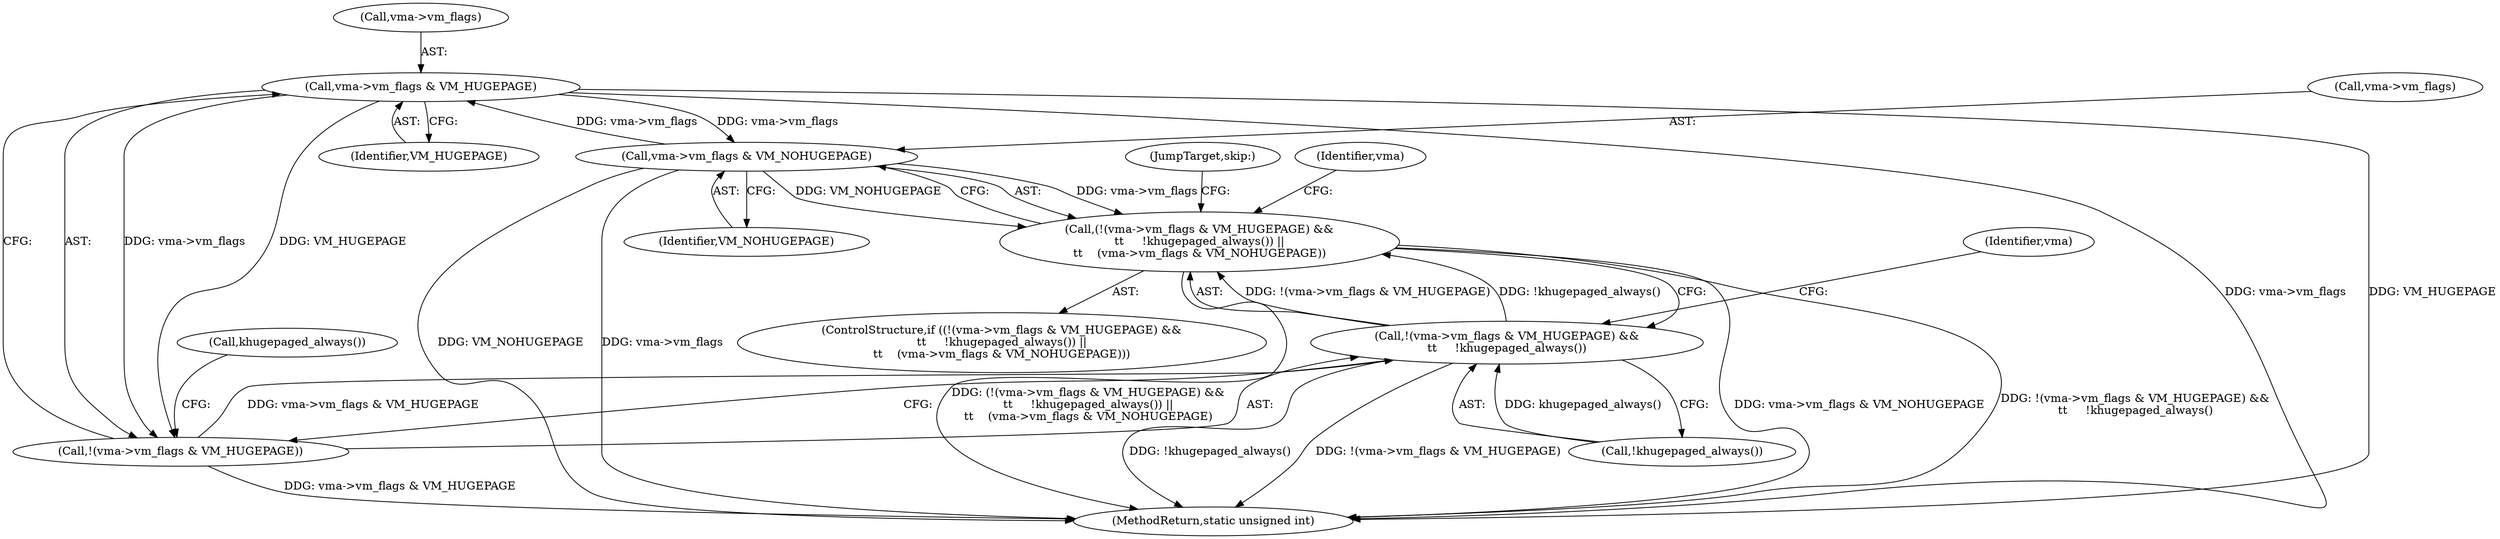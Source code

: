 digraph "0_linux_78f11a255749d09025f54d4e2df4fbcb031530e2_2@pointer" {
"1000199" [label="(Call,vma->vm_flags & VM_HUGEPAGE)"];
"1000206" [label="(Call,vma->vm_flags & VM_NOHUGEPAGE)"];
"1000199" [label="(Call,vma->vm_flags & VM_HUGEPAGE)"];
"1000198" [label="(Call,!(vma->vm_flags & VM_HUGEPAGE))"];
"1000197" [label="(Call,!(vma->vm_flags & VM_HUGEPAGE) &&\n\t\t     !khugepaged_always())"];
"1000196" [label="(Call,(!(vma->vm_flags & VM_HUGEPAGE) &&\n\t\t     !khugepaged_always()) ||\n\t\t    (vma->vm_flags & VM_NOHUGEPAGE))"];
"1000391" [label="(MethodReturn,static unsigned int)"];
"1000203" [label="(Identifier,VM_HUGEPAGE)"];
"1000220" [label="(Identifier,vma)"];
"1000198" [label="(Call,!(vma->vm_flags & VM_HUGEPAGE))"];
"1000207" [label="(Call,vma->vm_flags)"];
"1000200" [label="(Call,vma->vm_flags)"];
"1000197" [label="(Call,!(vma->vm_flags & VM_HUGEPAGE) &&\n\t\t     !khugepaged_always())"];
"1000204" [label="(Call,!khugepaged_always())"];
"1000199" [label="(Call,vma->vm_flags & VM_HUGEPAGE)"];
"1000205" [label="(Call,khugepaged_always())"];
"1000208" [label="(Identifier,vma)"];
"1000195" [label="(ControlStructure,if ((!(vma->vm_flags & VM_HUGEPAGE) &&\n\t\t     !khugepaged_always()) ||\n\t\t    (vma->vm_flags & VM_NOHUGEPAGE)))"];
"1000210" [label="(Identifier,VM_NOHUGEPAGE)"];
"1000212" [label="(JumpTarget,skip:)"];
"1000206" [label="(Call,vma->vm_flags & VM_NOHUGEPAGE)"];
"1000196" [label="(Call,(!(vma->vm_flags & VM_HUGEPAGE) &&\n\t\t     !khugepaged_always()) ||\n\t\t    (vma->vm_flags & VM_NOHUGEPAGE))"];
"1000199" -> "1000198"  [label="AST: "];
"1000199" -> "1000203"  [label="CFG: "];
"1000200" -> "1000199"  [label="AST: "];
"1000203" -> "1000199"  [label="AST: "];
"1000198" -> "1000199"  [label="CFG: "];
"1000199" -> "1000391"  [label="DDG: vma->vm_flags"];
"1000199" -> "1000391"  [label="DDG: VM_HUGEPAGE"];
"1000199" -> "1000198"  [label="DDG: vma->vm_flags"];
"1000199" -> "1000198"  [label="DDG: VM_HUGEPAGE"];
"1000206" -> "1000199"  [label="DDG: vma->vm_flags"];
"1000199" -> "1000206"  [label="DDG: vma->vm_flags"];
"1000206" -> "1000196"  [label="AST: "];
"1000206" -> "1000210"  [label="CFG: "];
"1000207" -> "1000206"  [label="AST: "];
"1000210" -> "1000206"  [label="AST: "];
"1000196" -> "1000206"  [label="CFG: "];
"1000206" -> "1000391"  [label="DDG: VM_NOHUGEPAGE"];
"1000206" -> "1000391"  [label="DDG: vma->vm_flags"];
"1000206" -> "1000196"  [label="DDG: vma->vm_flags"];
"1000206" -> "1000196"  [label="DDG: VM_NOHUGEPAGE"];
"1000198" -> "1000197"  [label="AST: "];
"1000205" -> "1000198"  [label="CFG: "];
"1000197" -> "1000198"  [label="CFG: "];
"1000198" -> "1000391"  [label="DDG: vma->vm_flags & VM_HUGEPAGE"];
"1000198" -> "1000197"  [label="DDG: vma->vm_flags & VM_HUGEPAGE"];
"1000197" -> "1000196"  [label="AST: "];
"1000197" -> "1000204"  [label="CFG: "];
"1000204" -> "1000197"  [label="AST: "];
"1000208" -> "1000197"  [label="CFG: "];
"1000196" -> "1000197"  [label="CFG: "];
"1000197" -> "1000391"  [label="DDG: !khugepaged_always()"];
"1000197" -> "1000391"  [label="DDG: !(vma->vm_flags & VM_HUGEPAGE)"];
"1000197" -> "1000196"  [label="DDG: !(vma->vm_flags & VM_HUGEPAGE)"];
"1000197" -> "1000196"  [label="DDG: !khugepaged_always()"];
"1000204" -> "1000197"  [label="DDG: khugepaged_always()"];
"1000196" -> "1000195"  [label="AST: "];
"1000212" -> "1000196"  [label="CFG: "];
"1000220" -> "1000196"  [label="CFG: "];
"1000196" -> "1000391"  [label="DDG: vma->vm_flags & VM_NOHUGEPAGE"];
"1000196" -> "1000391"  [label="DDG: !(vma->vm_flags & VM_HUGEPAGE) &&\n\t\t     !khugepaged_always()"];
"1000196" -> "1000391"  [label="DDG: (!(vma->vm_flags & VM_HUGEPAGE) &&\n\t\t     !khugepaged_always()) ||\n\t\t    (vma->vm_flags & VM_NOHUGEPAGE)"];
}
